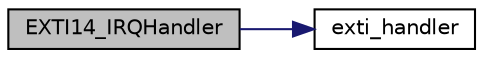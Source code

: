 digraph "EXTI14_IRQHandler"
{
 // INTERACTIVE_SVG=YES
 // LATEX_PDF_SIZE
  bgcolor="transparent";
  edge [fontname="Helvetica",fontsize="10",labelfontname="Helvetica",labelfontsize="10"];
  node [fontname="Helvetica",fontsize="10",shape=record];
  rankdir="LR";
  Node1 [label="EXTI14_IRQHandler",height=0.2,width=0.4,color="black", fillcolor="grey75", style="filled", fontcolor="black",tooltip=" "];
  Node1 -> Node2 [color="midnightblue",fontsize="10",style="solid",fontname="Helvetica"];
  Node2 [label="exti_handler",height=0.2,width=0.4,color="black",URL="$f4xx_2exti__handlers_8c.html#ace4802f0dcdcb019f1528b7e018fb5dd",tooltip=" "];
}
